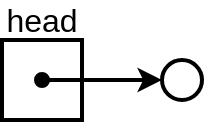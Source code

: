 <mxfile version="14.4.3" type="device"><diagram id="WSqfZrEBY1LK9OuHkjoX" name="Page-1"><mxGraphModel dx="1106" dy="900" grid="1" gridSize="10" guides="1" tooltips="1" connect="1" arrows="1" fold="1" page="1" pageScale="1" pageWidth="850" pageHeight="1100" math="0" shadow="0"><root><mxCell id="0"/><mxCell id="1" parent="0"/><mxCell id="fRm4eAnhWdAulVf5MyLz-10" value="" style="group" vertex="1" connectable="0" parent="1"><mxGeometry x="40" y="20" width="100" height="60" as="geometry"/></mxCell><mxCell id="fRm4eAnhWdAulVf5MyLz-3" value="" style="rounded=0;whiteSpace=wrap;html=1;strokeWidth=2;" vertex="1" parent="fRm4eAnhWdAulVf5MyLz-10"><mxGeometry y="20" width="40" height="40" as="geometry"/></mxCell><mxCell id="fRm4eAnhWdAulVf5MyLz-4" value="" style="ellipse;whiteSpace=wrap;html=1;aspect=fixed;strokeWidth=2;" vertex="1" parent="fRm4eAnhWdAulVf5MyLz-10"><mxGeometry x="80" y="30" width="20" height="20" as="geometry"/></mxCell><mxCell id="fRm4eAnhWdAulVf5MyLz-6" value="" style="endArrow=classic;html=1;entryX=0;entryY=0.5;entryDx=0;entryDy=0;endFill=1;startArrow=oval;startFill=1;strokeWidth=2;" edge="1" parent="fRm4eAnhWdAulVf5MyLz-10" target="fRm4eAnhWdAulVf5MyLz-4"><mxGeometry width="50" height="50" relative="1" as="geometry"><mxPoint x="20" y="40" as="sourcePoint"/><mxPoint x="290" y="50" as="targetPoint"/></mxGeometry></mxCell><mxCell id="fRm4eAnhWdAulVf5MyLz-7" value="head" style="text;html=1;strokeColor=none;fillColor=none;align=center;verticalAlign=middle;whiteSpace=wrap;rounded=0;fontSize=16;" vertex="1" parent="fRm4eAnhWdAulVf5MyLz-10"><mxGeometry width="40" height="20" as="geometry"/></mxCell></root></mxGraphModel></diagram></mxfile>